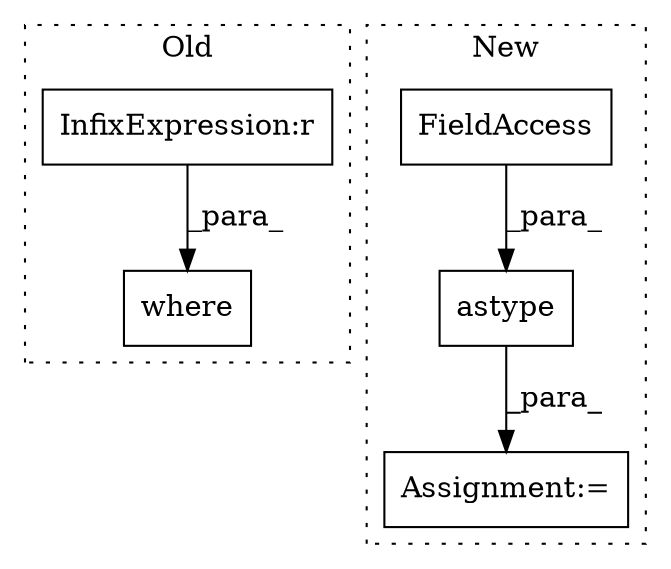 digraph G {
subgraph cluster0 {
1 [label="where" a="32" s="4215,4233" l="6,1" shape="box"];
5 [label="InfixExpression:r" a="27" s="4225" l="4" shape="box"];
label = "Old";
style="dotted";
}
subgraph cluster1 {
2 [label="astype" a="32" s="4267,4278" l="7,1" shape="box"];
3 [label="FieldAccess" a="22" s="4274" l="4" shape="box"];
4 [label="Assignment:=" a="7" s="5163" l="1" shape="box"];
label = "New";
style="dotted";
}
2 -> 4 [label="_para_"];
3 -> 2 [label="_para_"];
5 -> 1 [label="_para_"];
}